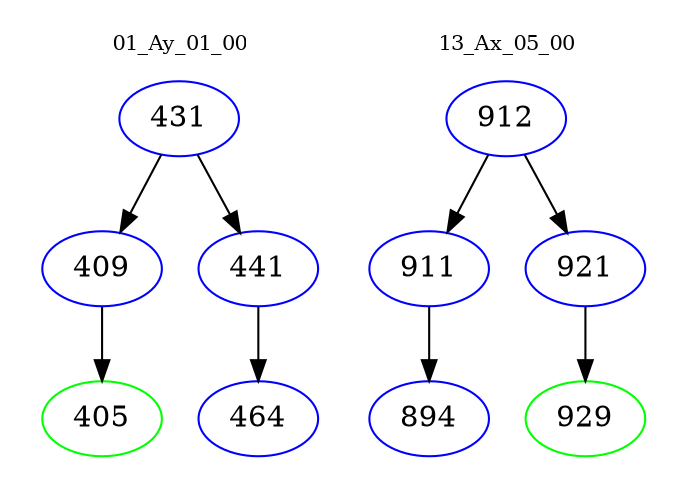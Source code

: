 digraph{
subgraph cluster_0 {
color = white
label = "01_Ay_01_00";
fontsize=10;
T0_431 [label="431", color="blue"]
T0_431 -> T0_409 [color="black"]
T0_409 [label="409", color="blue"]
T0_409 -> T0_405 [color="black"]
T0_405 [label="405", color="green"]
T0_431 -> T0_441 [color="black"]
T0_441 [label="441", color="blue"]
T0_441 -> T0_464 [color="black"]
T0_464 [label="464", color="blue"]
}
subgraph cluster_1 {
color = white
label = "13_Ax_05_00";
fontsize=10;
T1_912 [label="912", color="blue"]
T1_912 -> T1_911 [color="black"]
T1_911 [label="911", color="blue"]
T1_911 -> T1_894 [color="black"]
T1_894 [label="894", color="blue"]
T1_912 -> T1_921 [color="black"]
T1_921 [label="921", color="blue"]
T1_921 -> T1_929 [color="black"]
T1_929 [label="929", color="green"]
}
}
